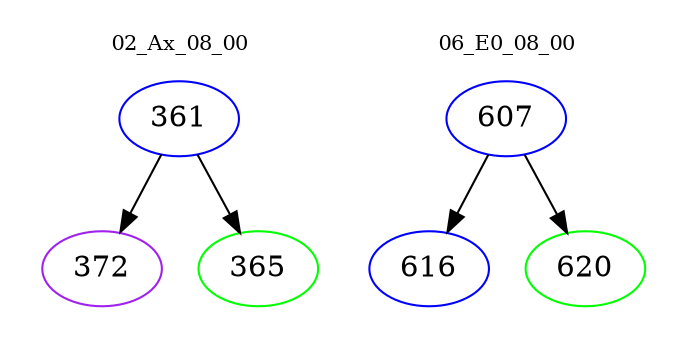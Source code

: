 digraph{
subgraph cluster_0 {
color = white
label = "02_Ax_08_00";
fontsize=10;
T0_361 [label="361", color="blue"]
T0_361 -> T0_372 [color="black"]
T0_372 [label="372", color="purple"]
T0_361 -> T0_365 [color="black"]
T0_365 [label="365", color="green"]
}
subgraph cluster_1 {
color = white
label = "06_E0_08_00";
fontsize=10;
T1_607 [label="607", color="blue"]
T1_607 -> T1_616 [color="black"]
T1_616 [label="616", color="blue"]
T1_607 -> T1_620 [color="black"]
T1_620 [label="620", color="green"]
}
}
